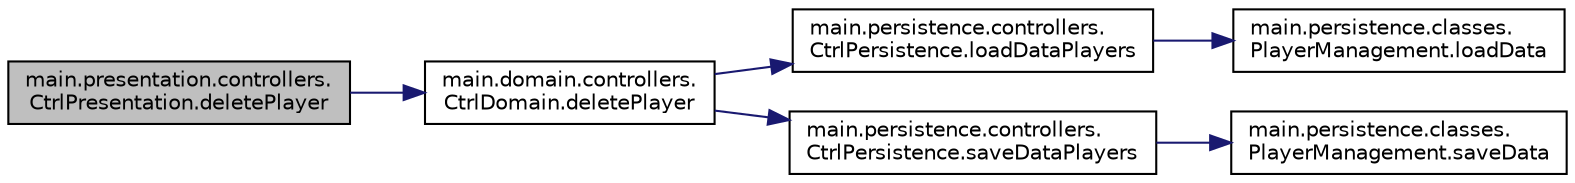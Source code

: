 digraph "main.presentation.controllers.CtrlPresentation.deletePlayer"
{
 // INTERACTIVE_SVG=YES
 // LATEX_PDF_SIZE
  edge [fontname="Helvetica",fontsize="10",labelfontname="Helvetica",labelfontsize="10"];
  node [fontname="Helvetica",fontsize="10",shape=record];
  rankdir="LR";
  Node1 [label="main.presentation.controllers.\lCtrlPresentation.deletePlayer",height=0.2,width=0.4,color="black", fillcolor="grey75", style="filled", fontcolor="black",tooltip=" "];
  Node1 -> Node2 [color="midnightblue",fontsize="10",style="solid",fontname="Helvetica"];
  Node2 [label="main.domain.controllers.\lCtrlDomain.deletePlayer",height=0.2,width=0.4,color="black", fillcolor="white", style="filled",URL="$classmain_1_1domain_1_1controllers_1_1CtrlDomain.html#a4721205aa77ecbdc2a2055ca87e5e6fe",tooltip=" "];
  Node2 -> Node3 [color="midnightblue",fontsize="10",style="solid",fontname="Helvetica"];
  Node3 [label="main.persistence.controllers.\lCtrlPersistence.loadDataPlayers",height=0.2,width=0.4,color="black", fillcolor="white", style="filled",URL="$classmain_1_1persistence_1_1controllers_1_1CtrlPersistence.html#aaf85a56ec8a8ea26bba36f0e4e63dce8",tooltip=" "];
  Node3 -> Node4 [color="midnightblue",fontsize="10",style="solid",fontname="Helvetica"];
  Node4 [label="main.persistence.classes.\lPlayerManagement.loadData",height=0.2,width=0.4,color="black", fillcolor="white", style="filled",URL="$classmain_1_1persistence_1_1classes_1_1PlayerManagement.html#ad7a43397dc2f47a1626587aded38e288",tooltip=" "];
  Node2 -> Node5 [color="midnightblue",fontsize="10",style="solid",fontname="Helvetica"];
  Node5 [label="main.persistence.controllers.\lCtrlPersistence.saveDataPlayers",height=0.2,width=0.4,color="black", fillcolor="white", style="filled",URL="$classmain_1_1persistence_1_1controllers_1_1CtrlPersistence.html#aa2c0b3d30eba733fa69b25ec6e47f1c6",tooltip=" "];
  Node5 -> Node6 [color="midnightblue",fontsize="10",style="solid",fontname="Helvetica"];
  Node6 [label="main.persistence.classes.\lPlayerManagement.saveData",height=0.2,width=0.4,color="black", fillcolor="white", style="filled",URL="$classmain_1_1persistence_1_1classes_1_1PlayerManagement.html#a506e48033fb4df1e601a969f3c3869a5",tooltip=" "];
}
